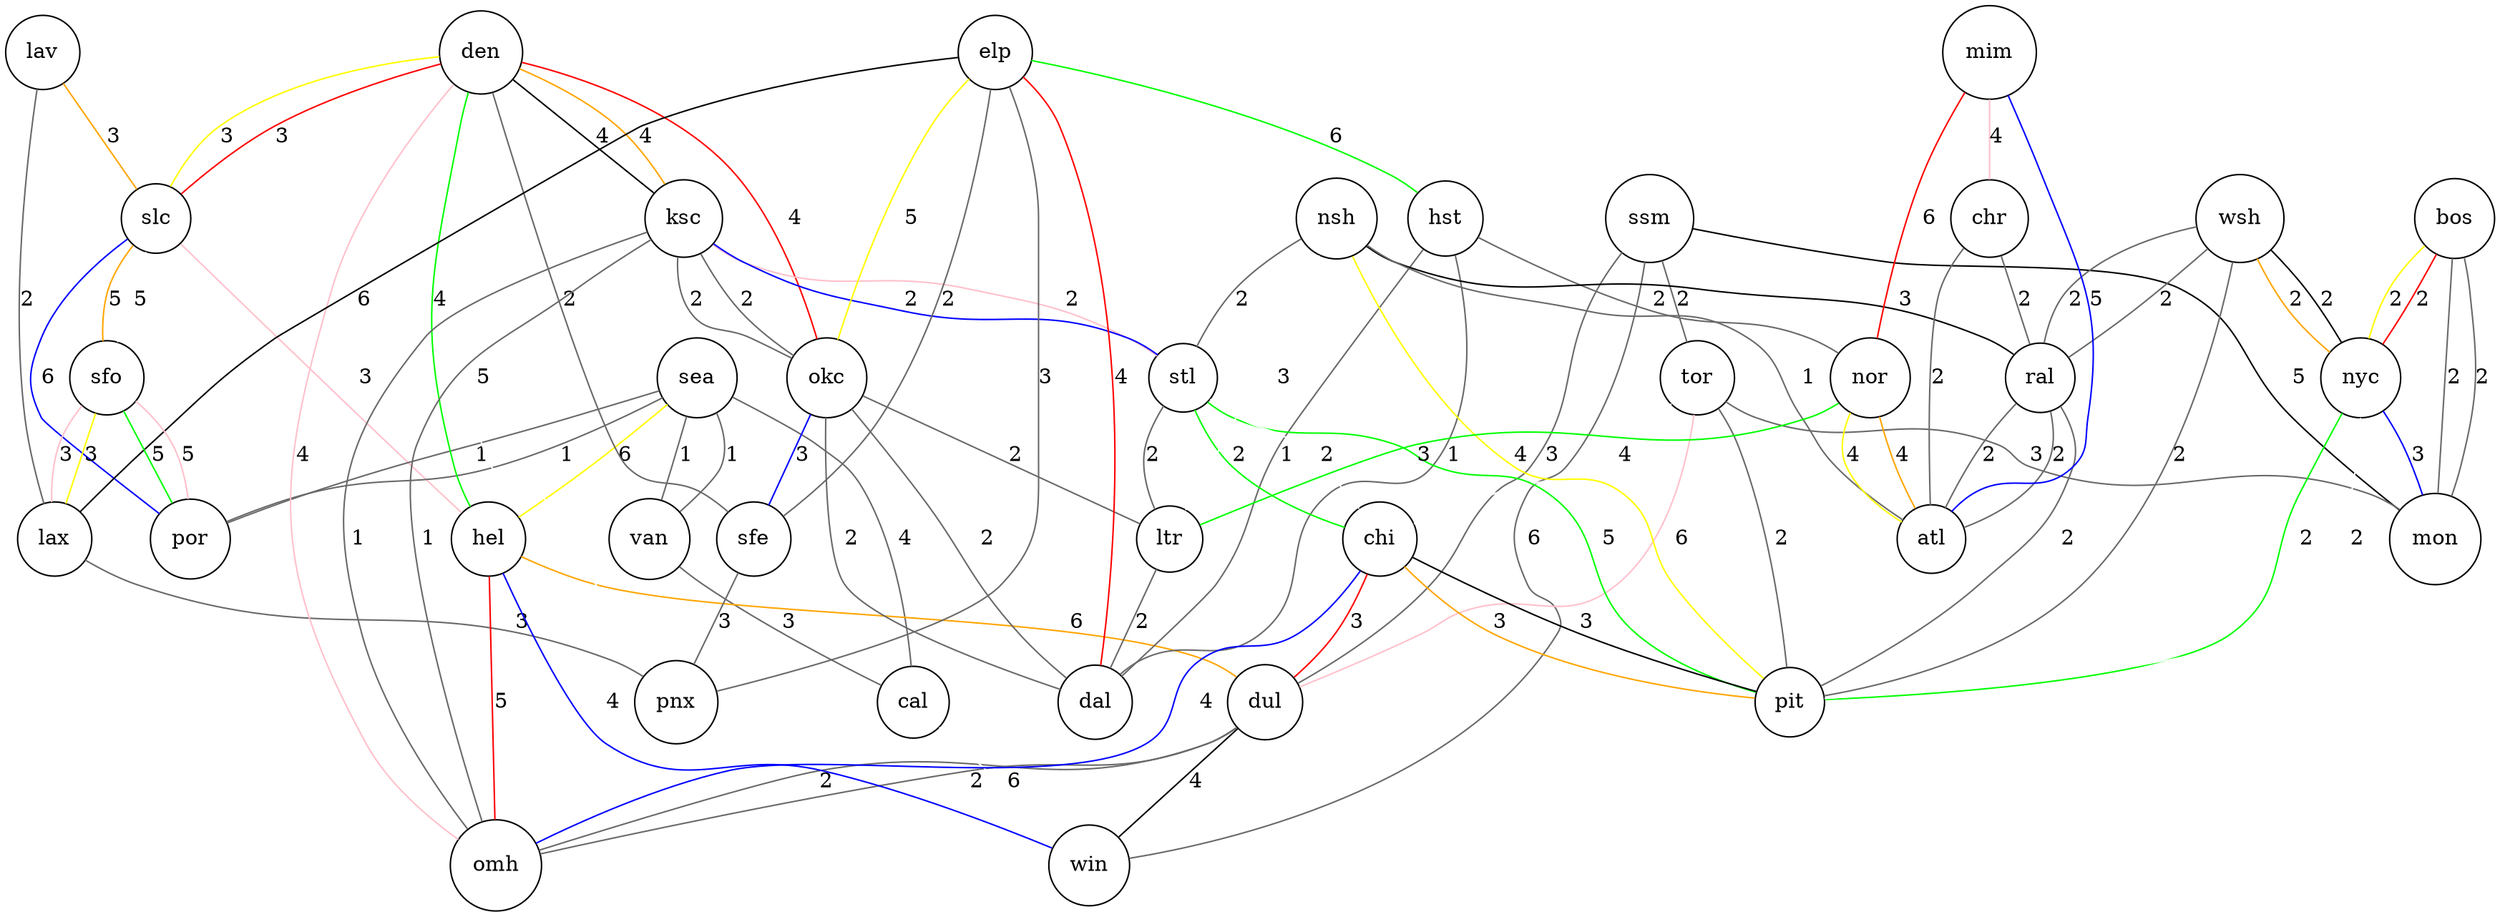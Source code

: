 graph USA {
    ssm [fillcolor=white,shape=circle,style=filled,tooltip="Sault St Marie"];
    tor [fillcolor=white,shape=circle,style=filled,tooltip=Toronto];
    dul [fillcolor=white,shape=circle,style=filled,tooltip=Duluth];
    win [fillcolor=white,shape=circle,style=filled,tooltip=Winnipeg];
    mon [fillcolor=white,shape=circle,style=filled,tooltip=Montreal];
    wsh [fillcolor=white,shape=circle,style=filled,tooltip=Washington];
    nyc [fillcolor=white,shape=circle,style=filled,tooltip="New York"];
    ral [fillcolor=white,shape=circle,style=filled,tooltip=Raleigh];
    pit [fillcolor=white,shape=circle,style=filled,tooltip=Pittsburgh];
    lav [fillcolor=white,shape=circle,style=filled,tooltip="Las Vegas"];
    slc [fillcolor=white,shape=circle,style=filled,tooltip="Salt Lake City"];
    lax [fillcolor=white,shape=circle,style=filled,tooltip="Los Angeles"];
    sea [fillcolor=white,shape=circle,style=filled,tooltip=Seattle];
    van [fillcolor=white,shape=circle,style=filled,tooltip=Vancouver];
    hel [fillcolor=white,shape=circle,style=filled,tooltip=Helena];
    cal [fillcolor=white,shape=circle,style=filled,tooltip=Calgary];
    por [fillcolor=white,shape=circle,style=filled,tooltip=Portland];
    den [fillcolor=white,shape=circle,style=filled,tooltip=Denver];
    ksc [fillcolor=white,shape=circle,style=filled,tooltip="Kansas City"];
    okc [fillcolor=white,shape=circle,style=filled,tooltip="Oklahoma City"];
    sfe [fillcolor=white,shape=circle,style=filled,tooltip="Santa Fe"];
    pnx [fillcolor=white,shape=circle,style=filled,tooltip=Phoenix];
    omh [fillcolor=white,shape=circle,style=filled,tooltip=Omaha];
    elp [fillcolor=white,shape=circle,style=filled,tooltip="El Paso"];
    hst [fillcolor=white,shape=circle,style=filled,tooltip=Houston];
    dal [fillcolor=white,shape=circle,style=filled,tooltip=Dallas];
    stl [fillcolor=white,shape=circle,style=filled,tooltip="Saint Louis"];
    chi [fillcolor=white,shape=circle,style=filled,tooltip=Chicago];
    sfo [fillcolor=white,shape=circle,style=filled,tooltip="San Francisco"];
    nsh [fillcolor=white,shape=circle,style=filled,tooltip=Nashville];
    atl [fillcolor=white,shape=circle,style=filled,tooltip=Atlanta];
    ltr [fillcolor=white,shape=circle,style=filled,tooltip="Little Rock"];
    mim [fillcolor=white,shape=circle,style=filled,tooltip=Miami];
    chr [fillcolor=white,shape=circle,style=filled,tooltip=Charleston];
    nor [fillcolor=white,shape=circle,style=filled,tooltip="New Orleans"];
    bos [fillcolor=white,shape=circle,style=filled,tooltip=Boston];

    ssm -- tor [key=0,color=dimgray,label=2,len=2];
    ssm -- dul [key=0,color=dimgray,label=3,len=3];
    ssm -- win [key=0,color=dimgray,label=6,len=6];
    ssm -- mon [key=0,color=black,label=5,len=5];
    wsh -- nyc [key=0,color=black,label=2,len=2];
    wsh -- nyc [key=1,color=orange,label=2,len=2];
    wsh -- ral [key=0,color=dimgray,label=2,len=2];
    wsh -- ral [key=1,color=dimgray,label=2,len=2];
    wsh -- pit [key=0,color=dimgray,label=2,len=2];
    lav -- slc [key=0,color=orange,label=3,len=3];
    lav -- lax [key=0,color=dimgray,label=2,len=2];
    sea -- van [key=0,color=dimgray,label=1,len=1];
    sea -- van [key=1,color=dimgray,label=1,len=1];
    sea -- hel [key=0,color=yellow,label=6,len=6];
    sea -- cal [key=0,color=dimgray,label=4,len=4];
    sea -- por [key=0,color=dimgray,label=1,len=1];
    sea -- por [key=1,color=dimgray,label=1,len=1];
    van -- cal [key=0,color=dimgray,label=3,len=3];
    den -- ksc [key=0,color=black,label=4,len=4];
    den -- ksc [key=1,color=orange,label=4,len=4];
    den -- slc [key=0,color=red,label=3,len=3];
    den -- slc [key=1,color=yellow,label=3,len=3];
    den -- hel [key=0,color=green,label=4,len=4];
    den -- okc [key=0,color=red,label=4,len=4];
    den -- sfe [key=0,color=dimgray,label=2,len=2];
    den -- pnx [key=0,color=white,label=5,len=5];
    den -- omh [key=0,color=pink,label=4,len=4];
    elp -- hst [key=0,color=green,label=6,len=6];
    elp -- okc [key=0,color=yellow,label=5,len=5];
    elp -- sfe [key=0,color=dimgray,label=2,len=2];
    elp -- lax [key=0,color=black,label=6,len=6];
    elp -- pnx [key=0,color=dimgray,label=3,len=3];
    elp -- dal [key=0,color=red,label=4,len=4];
    ksc -- stl [key=0,color=pink,label=2,len=2];
    ksc -- stl [key=1,color=blue,label=2,len=2];
    ksc -- okc [key=0,color=dimgray,label=2,len=2];
    ksc -- okc [key=1,color=dimgray,label=2,len=2];
    ksc -- omh [key=0,color=dimgray,label=1,len=1];
    ksc -- omh [key=1,color=dimgray,label=1,len=1];
    tor -- chi [key=0,color=white,label=4,len=4];
    tor -- dul [key=0,color=pink,label=6,len=6];
    tor -- mon [key=0,color=dimgray,label=3,len=3];
    tor -- pit [key=0,color=dimgray,label=2,len=2];
    slc -- hel [key=0,color=pink,label=3,len=3];
    slc -- sfo [key=0,color=orange,label=5,len=5];
    slc -- sfo [key=1,color=white,label=5,len=5];
    slc -- por [key=0,color=blue,label=6,len=6];
    nsh -- stl [key=0,color=dimgray,label=2,len=2];
    nsh -- ral [key=0,color=black,label=3,len=3];
    nsh -- atl [key=0,color=dimgray,label=1,len=1];
    nsh -- ltr [key=0,color=white,label=3,len=3];
    nsh -- pit [key=0,color=yellow,label=4,len=4];
    mim -- chr [key=0,color=pink,label=4,len=4];
    mim -- nor [key=0,color=red,label=6,len=6];
    mim -- atl [key=0,color=blue,label=5,len=5];
    hel -- dul [key=0,color=orange,label=6,len=6];
    hel -- win [key=0,color=blue,label=4,len=4];
    hel -- omh [key=0,color=red,label=5,len=5];
    hst -- nor [key=0,color=dimgray,label=2,len=2];
    hst -- dal [key=0,color=dimgray,label=1,len=1];
    hst -- dal [key=1,color=dimgray,label=1,len=1];
    stl -- chi [key=0,color=white,label=2,len=2];
    stl -- chi [key=1,color=green,label=2,len=2];
    stl -- ltr [key=0,color=dimgray,label=2,len=2];
    stl -- pit [key=0,color=green,label=5,len=5];
    okc -- sfe [key=0,color=blue,label=3,len=3];
    okc -- ltr [key=0,color=dimgray,label=2,len=2];
    okc -- dal [key=0,color=dimgray,label=2,len=2];
    okc -- dal [key=1,color=dimgray,label=2,len=2];
    chi -- dul [key=0,color=red,label=3,len=3];
    chi -- omh [key=0,color=blue,label=4,len=4];
    chi -- pit [key=0,color=orange,label=3,len=3];
    chi -- pit [key=1,color=black,label=3,len=3];
    dul -- win [key=0,color=black,label=4,len=4];
    dul -- omh [key=0,color=dimgray,label=2,len=2];
    dul -- omh [key=1,color=dimgray,label=2,len=2];
    bos -- nyc [key=0,color=yellow,label=2,len=2];
    bos -- nyc [key=1,color=red,label=2,len=2];
    bos -- mon [key=0,color=dimgray,label=2,len=2];
    bos -- mon [key=1,color=dimgray,label=2,len=2];
    chr -- ral [key=0,color=dimgray,label=2,len=2];
    chr -- atl [key=0,color=dimgray,label=2,len=2];
    nor -- atl [key=0,color=yellow,label=4,len=4];
    nor -- atl [key=1,color=orange,label=4,len=4];
    nor -- ltr [key=0,color=green,label=3,len=3];
    cal -- win [key=0,color=white,label=6,len=6];
    sfo -- por [key=0,color=green,label=5,len=5];
    sfo -- por [key=1,color=pink,label=5,len=5];
    sfo -- lax [key=0,color=yellow,label=3,len=3];
    sfo -- lax [key=1,color=pink,label=3,len=3];
    nyc -- mon [key=0,color=blue,label=3,len=3];
    nyc -- pit [key=0,color=green,label=2,len=2];
    nyc -- pit [key=1,color=white,label=2,len=2];
    ral -- atl [key=0,color=dimgray,label=2,len=2];
    ral -- atl [key=1,color=dimgray,label=2,len=2];
    ral -- pit [key=0,color=dimgray,label=2,len=2];
    sfe -- pnx [key=0,color=dimgray,label=3,len=3];
    lax -- pnx [key=0,color=dimgray,label=3,len=3];
    ltr -- dal [key=0,color=dimgray,label=2,len=2];
}
